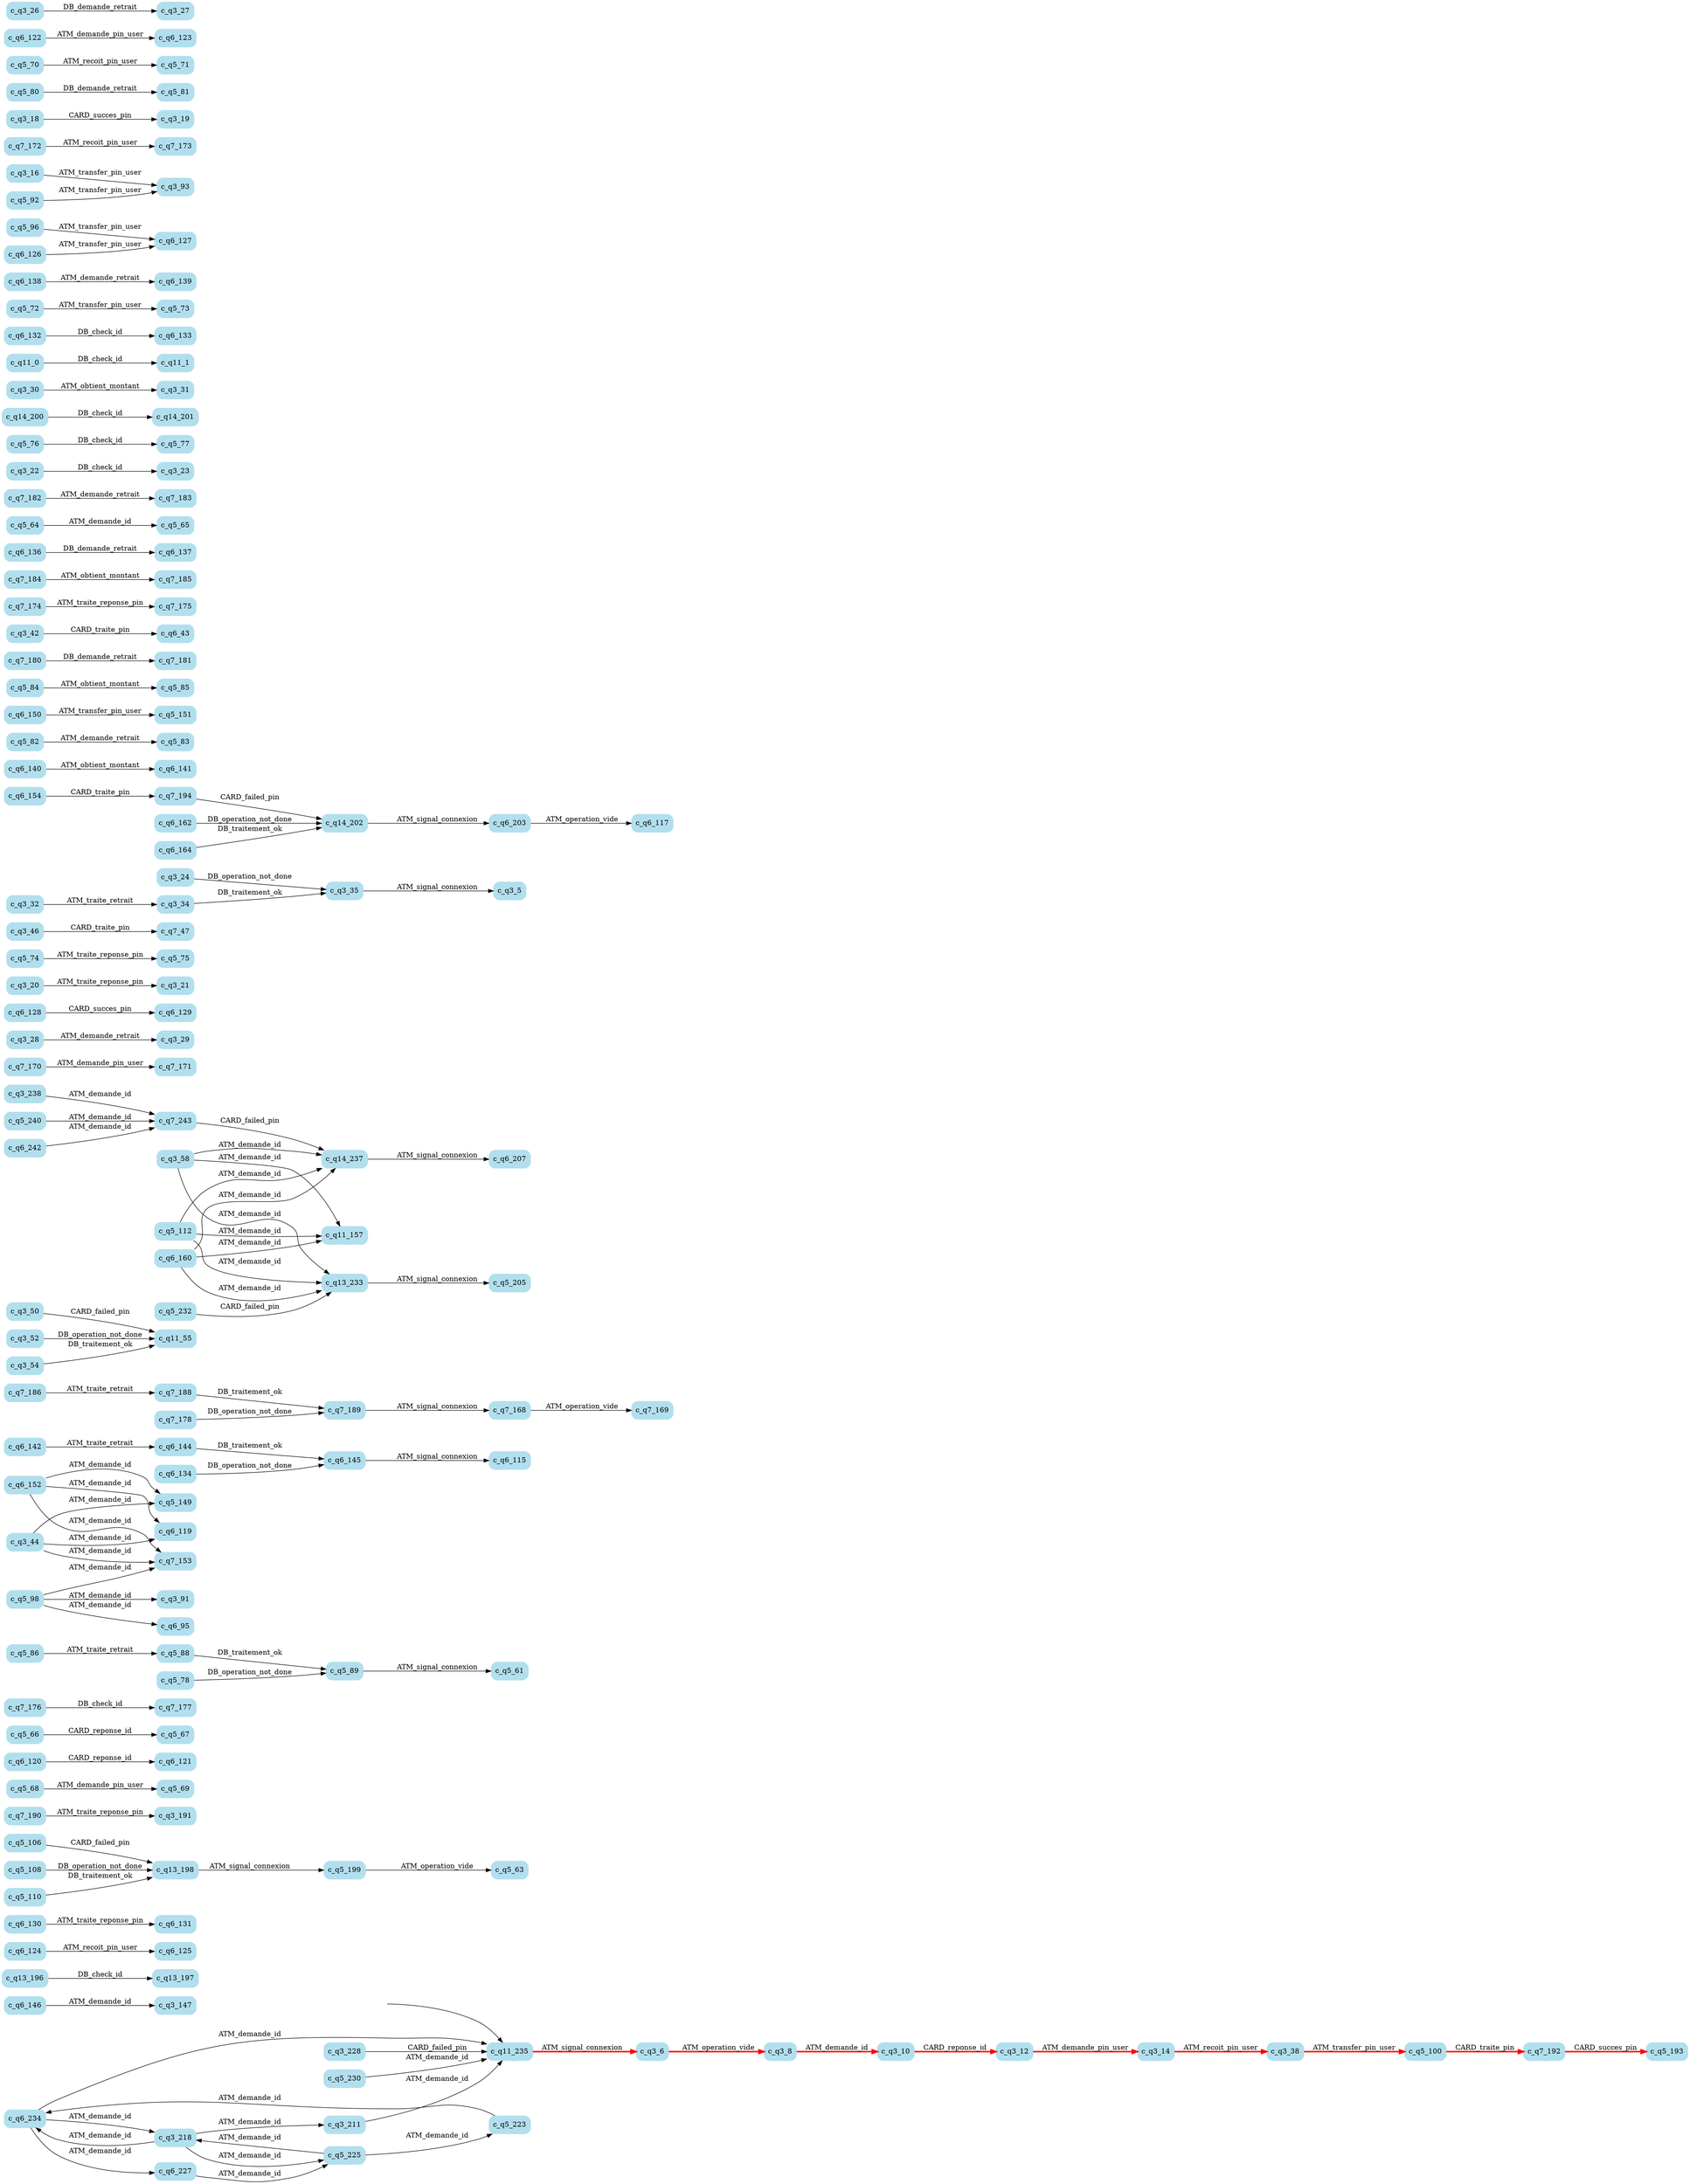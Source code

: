 digraph G {

	rankdir = LR;

	start_c_q11_235[style=invisible];

	node[shape=box, style="rounded, filled", color=lightblue2];

	c_q3_147[label="c_q3_147"];
	c_q13_197[label="c_q13_197"];
	c_q6_125[label="c_q6_125"];
	c_q6_131[label="c_q6_131"];
	c_q5_106[label="c_q5_106"];
	c_q7_190[label="c_q7_190"];
	c_q5_69[label="c_q5_69"];
	c_q6_121[label="c_q6_121"];
	c_q5_66[label="c_q5_66"];
	c_q7_176[label="c_q7_176"];
	c_q5_86[label="c_q5_86"];
	c_q6_119[label="c_q6_119"];
	c_q6_142[label="c_q6_142"];
	c_q5_223[label="c_q5_223"];
	c_q7_186[label="c_q7_186"];
	c_q3_50[label="c_q3_50"];
	c_q13_198[label="c_q13_198"];
	c_q3_191[label="c_q3_191"];
	c_q5_88[label="c_q5_88"];
	c_q11_157[label="c_q11_157"];
	c_q7_188[label="c_q7_188"];
	c_q6_115[label="c_q6_115"];
	c_q7_170[label="c_q7_170"];
	c_q3_28[label="c_q3_28"];
	c_q6_128[label="c_q6_128"];
	c_q3_38[label="c_q3_38"];
	c_q3_21[label="c_q3_21"];
	c_q5_74[label="c_q5_74"];
	c_q7_47[label="c_q7_47"];
	c_q3_5[label="c_q3_5"];
	c_q5_193[label="c_q5_193"];
	c_q6_203[label="c_q6_203"];
	c_q6_141[label="c_q6_141"];
	c_q6_152[label="c_q6_152"];
	c_q3_44[label="c_q3_44"];
	c_q6_124[label="c_q6_124"];
	c_q5_149[label="c_q5_149"];
	c_q5_83[label="c_q5_83"];
	c_q6_150[label="c_q6_150"];
	c_q5_84[label="c_q5_84"];
	c_q7_194[label="c_q7_194"];
	c_q3_46[label="c_q3_46"];
	c_q5_89[label="c_q5_89"];
	c_q7_181[label="c_q7_181"];
	c_q5_63[label="c_q5_63"];
	c_q3_42[label="c_q3_42"];
	c_q7_243[label="c_q7_243"];
	c_q6_120[label="c_q6_120"];
	c_q3_52[label="c_q3_52"];
	c_q7_175[label="c_q7_175"];
	c_q3_10[label="c_q3_10"];
	c_q14_237[label="c_q14_237"];
	c_q6_234[label="c_q6_234"];
	c_q3_29[label="c_q3_29"];
	c_q3_35[label="c_q3_35"];
	c_q7_184[label="c_q7_184"];
	c_q5_232[label="c_q5_232"];
	c_q6_137[label="c_q6_137"];
	c_q5_64[label="c_q5_64"];
	c_q7_182[label="c_q7_182"];
	c_q3_23[label="c_q3_23"];
	c_q5_76[label="c_q5_76"];
	c_q3_228[label="c_q3_228"];
	c_q14_200[label="c_q14_200"];
	c_q7_169[label="c_q7_169"];
	c_q3_31[label="c_q3_31"];
	c_q7_171[label="c_q7_171"];
	c_q11_0[label="c_q11_0"];
	c_q6_132[label="c_q6_132"];
	c_q3_218[label="c_q3_218"];
	c_q6_154[label="c_q6_154"];
	c_q5_72[label="c_q5_72"];
	c_q6_134[label="c_q6_134"];
	c_q3_238[label="c_q3_238"];
	c_q5_240[label="c_q5_240"];
	c_q6_138[label="c_q6_138"];
	c_q3_58[label="c_q3_58"];
	c_q3_12[label="c_q3_12"];
	c_q3_24[label="c_q3_24"];
	c_q5_82[label="c_q5_82"];
	c_q6_162[label="c_q6_162"];
	c_q6_145[label="c_q6_145"];
	c_q6_127[label="c_q6_127"];
	c_q6_117[label="c_q6_117"];
	c_q3_6[label="c_q3_6"];
	c_q5_225[label="c_q5_225"];
	c_q3_16[label="c_q3_16"];
	c_q6_130[label="c_q6_130"];
	c_q7_153[label="c_q7_153"];
	c_q5_96[label="c_q5_96"];
	c_q3_211[label="c_q3_211"];
	c_q3_91[label="c_q3_91"];
	c_q7_173[label="c_q7_173"];
	c_q6_136[label="c_q6_136"];
	c_q3_18[label="c_q3_18"];
	c_q7_168[label="c_q7_168"];
	c_q5_100[label="c_q5_100"];
	c_q5_81[label="c_q5_81"];
	c_q5_205[label="c_q5_205"];
	c_q6_146[label="c_q6_146"];
	c_q3_14[label="c_q3_14"];
	c_q3_54[label="c_q3_54"];
	c_q13_196[label="c_q13_196"];
	c_q5_71[label="c_q5_71"];
	c_q6_160[label="c_q6_160"];
	c_q5_112[label="c_q5_112"];
	c_q3_32[label="c_q3_32"];
	c_q6_122[label="c_q6_122"];
	c_q3_34[label="c_q3_34"];
	c_q6_129[label="c_q6_129"];
	c_q5_73[label="c_q5_73"];
	c_q5_78[label="c_q5_78"];
	c_q5_151[label="c_q5_151"];
	c_q6_140[label="c_q6_140"];
	c_q7_183[label="c_q7_183"];
	c_q3_19[label="c_q3_19"];
	c_q6_126[label="c_q6_126"];
	c_q14_201[label="c_q14_201"];
	c_q3_22[label="c_q3_22"];
	c_q7_180[label="c_q7_180"];
	c_q5_108[label="c_q5_108"];
	c_q3_26[label="c_q3_26"];
	c_q3_27[label="c_q3_27"];
	c_q6_123[label="c_q6_123"];
	c_q7_189[label="c_q7_189"];
	c_q6_164[label="c_q6_164"];
	c_q5_110[label="c_q5_110"];
	c_q7_174[label="c_q7_174"];
	c_q6_207[label="c_q6_207"];
	c_q3_30[label="c_q3_30"];
	c_q5_67[label="c_q5_67"];
	c_q7_192[label="c_q7_192"];
	c_q6_133[label="c_q6_133"];
	c_q14_202[label="c_q14_202"];
	c_q5_77[label="c_q5_77"];
	c_q7_185[label="c_q7_185"];
	c_q5_61[label="c_q5_61"];
	c_q3_20[label="c_q3_20"];
	c_q7_177[label="c_q7_177"];
	c_q3_93[label="c_q3_93"];
	c_q3_8[label="c_q3_8"];
	c_q5_80[label="c_q5_80"];
	c_q6_95[label="c_q6_95"];
	c_q6_144[label="c_q6_144"];
	c_q6_227[label="c_q6_227"];
	c_q11_1[label="c_q11_1"];
	c_q11_55[label="c_q11_55"];
	c_q7_178[label="c_q7_178"];
	c_q5_75[label="c_q5_75"];
	c_q7_172[label="c_q7_172"];
	c_q6_43[label="c_q6_43"];
	c_q11_235[label="c_q11_235"];
	c_q5_199[label="c_q5_199"];
	c_q5_68[label="c_q5_68"];
	c_q5_98[label="c_q5_98"];
	c_q5_92[label="c_q5_92"];
	c_q6_242[label="c_q6_242"];
	c_q5_65[label="c_q5_65"];
	c_q6_139[label="c_q6_139"];
	c_q5_70[label="c_q5_70"];
	c_q13_233[label="c_q13_233"];
	c_q5_85[label="c_q5_85"];
	c_q5_230[label="c_q5_230"];

	start_c_q11_235 -> c_q11_235;
	c_q11_0 -> c_q11_1[label="DB_check_id"];
	c_q11_235 -> c_q3_6[label="ATM_signal_connexion", penwidth=3, color=red];
	c_q3_35 -> c_q3_5[label="ATM_signal_connexion"];
	c_q3_6 -> c_q3_8[label="ATM_operation_vide", penwidth=3, color=red];
	c_q3_8 -> c_q3_10[label="ATM_demande_id", penwidth=3, color=red];
	c_q3_10 -> c_q3_12[label="CARD_reponse_id", penwidth=3, color=red];
	c_q3_12 -> c_q3_14[label="ATM_demande_pin_user", penwidth=3, color=red];
	c_q3_14 -> c_q3_38[label="ATM_recoit_pin_user", penwidth=3, color=red];
	c_q3_16 -> c_q3_93[label="ATM_transfer_pin_user"];
	c_q3_18 -> c_q3_19[label="CARD_succes_pin"];
	c_q3_20 -> c_q3_21[label="ATM_traite_reponse_pin"];
	c_q3_22 -> c_q3_23[label="DB_check_id"];
	c_q3_24 -> c_q3_35[label="DB_operation_not_done"];
	c_q3_26 -> c_q3_27[label="DB_demande_retrait"];
	c_q3_28 -> c_q3_29[label="ATM_demande_retrait"];
	c_q3_30 -> c_q3_31[label="ATM_obtient_montant"];
	c_q3_32 -> c_q3_34[label="ATM_traite_retrait"];
	c_q3_34 -> c_q3_35[label="DB_traitement_ok"];
	c_q3_44 -> c_q5_149[label="ATM_demande_id"];
	c_q3_38 -> c_q5_100[label="ATM_transfer_pin_user", penwidth=3, color=red];
	c_q3_44 -> c_q6_119[label="ATM_demande_id"];
	c_q3_42 -> c_q6_43[label="CARD_traite_pin"];
	c_q3_44 -> c_q7_153[label="ATM_demande_id"];
	c_q3_46 -> c_q7_47[label="CARD_traite_pin"];
	c_q3_58 -> c_q11_157[label="ATM_demande_id"];
	c_q3_50 -> c_q11_55[label="CARD_failed_pin"];
	c_q3_52 -> c_q11_55[label="DB_operation_not_done"];
	c_q3_54 -> c_q11_55[label="DB_traitement_ok"];
	c_q3_58 -> c_q13_233[label="ATM_demande_id"];
	c_q3_58 -> c_q14_237[label="ATM_demande_id"];
	c_q5_89 -> c_q5_61[label="ATM_signal_connexion"];
	c_q5_199 -> c_q5_63[label="ATM_operation_vide"];
	c_q5_64 -> c_q5_65[label="ATM_demande_id"];
	c_q5_66 -> c_q5_67[label="CARD_reponse_id"];
	c_q5_68 -> c_q5_69[label="ATM_demande_pin_user"];
	c_q5_70 -> c_q5_71[label="ATM_recoit_pin_user"];
	c_q5_72 -> c_q5_73[label="ATM_transfer_pin_user"];
	c_q5_74 -> c_q5_75[label="ATM_traite_reponse_pin"];
	c_q5_76 -> c_q5_77[label="DB_check_id"];
	c_q5_78 -> c_q5_89[label="DB_operation_not_done"];
	c_q5_80 -> c_q5_81[label="DB_demande_retrait"];
	c_q5_82 -> c_q5_83[label="ATM_demande_retrait"];
	c_q5_84 -> c_q5_85[label="ATM_obtient_montant"];
	c_q5_86 -> c_q5_88[label="ATM_traite_retrait"];
	c_q5_88 -> c_q5_89[label="DB_traitement_ok"];
	c_q5_98 -> c_q3_91[label="ATM_demande_id"];
	c_q5_92 -> c_q3_93[label="ATM_transfer_pin_user"];
	c_q5_98 -> c_q6_95[label="ATM_demande_id"];
	c_q5_96 -> c_q6_127[label="ATM_transfer_pin_user"];
	c_q5_98 -> c_q7_153[label="ATM_demande_id"];
	c_q5_100 -> c_q7_192[label="CARD_traite_pin", penwidth=3, color=red];
	c_q5_112 -> c_q11_157[label="ATM_demande_id"];
	c_q5_112 -> c_q13_233[label="ATM_demande_id"];
	c_q5_106 -> c_q13_198[label="CARD_failed_pin"];
	c_q5_108 -> c_q13_198[label="DB_operation_not_done"];
	c_q5_110 -> c_q13_198[label="DB_traitement_ok"];
	c_q5_112 -> c_q14_237[label="ATM_demande_id"];
	c_q6_145 -> c_q6_115[label="ATM_signal_connexion"];
	c_q6_203 -> c_q6_117[label="ATM_operation_vide"];
	c_q6_152 -> c_q6_119[label="ATM_demande_id"];
	c_q6_120 -> c_q6_121[label="CARD_reponse_id"];
	c_q6_122 -> c_q6_123[label="ATM_demande_pin_user"];
	c_q6_124 -> c_q6_125[label="ATM_recoit_pin_user"];
	c_q6_126 -> c_q6_127[label="ATM_transfer_pin_user"];
	c_q6_128 -> c_q6_129[label="CARD_succes_pin"];
	c_q6_130 -> c_q6_131[label="ATM_traite_reponse_pin"];
	c_q6_132 -> c_q6_133[label="DB_check_id"];
	c_q6_134 -> c_q6_145[label="DB_operation_not_done"];
	c_q6_136 -> c_q6_137[label="DB_demande_retrait"];
	c_q6_138 -> c_q6_139[label="ATM_demande_retrait"];
	c_q6_140 -> c_q6_141[label="ATM_obtient_montant"];
	c_q6_142 -> c_q6_144[label="ATM_traite_retrait"];
	c_q6_144 -> c_q6_145[label="DB_traitement_ok"];
	c_q6_146 -> c_q3_147[label="ATM_demande_id"];
	c_q6_152 -> c_q5_149[label="ATM_demande_id"];
	c_q6_150 -> c_q5_151[label="ATM_transfer_pin_user"];
	c_q6_152 -> c_q7_153[label="ATM_demande_id"];
	c_q6_154 -> c_q7_194[label="CARD_traite_pin"];
	c_q6_160 -> c_q11_157[label="ATM_demande_id"];
	c_q6_160 -> c_q13_233[label="ATM_demande_id"];
	c_q6_160 -> c_q14_237[label="ATM_demande_id"];
	c_q6_162 -> c_q14_202[label="DB_operation_not_done"];
	c_q6_164 -> c_q14_202[label="DB_traitement_ok"];
	c_q7_189 -> c_q7_168[label="ATM_signal_connexion"];
	c_q7_168 -> c_q7_169[label="ATM_operation_vide"];
	c_q7_170 -> c_q7_171[label="ATM_demande_pin_user"];
	c_q7_172 -> c_q7_173[label="ATM_recoit_pin_user"];
	c_q7_174 -> c_q7_175[label="ATM_traite_reponse_pin"];
	c_q7_176 -> c_q7_177[label="DB_check_id"];
	c_q7_178 -> c_q7_189[label="DB_operation_not_done"];
	c_q7_180 -> c_q7_181[label="DB_demande_retrait"];
	c_q7_182 -> c_q7_183[label="ATM_demande_retrait"];
	c_q7_184 -> c_q7_185[label="ATM_obtient_montant"];
	c_q7_186 -> c_q7_188[label="ATM_traite_retrait"];
	c_q7_188 -> c_q7_189[label="DB_traitement_ok"];
	c_q7_190 -> c_q3_191[label="ATM_traite_reponse_pin"];
	c_q7_192 -> c_q5_193[label="CARD_succes_pin", penwidth=3, color=red];
	c_q7_194 -> c_q14_202[label="CARD_failed_pin"];
	c_q13_196 -> c_q13_197[label="DB_check_id"];
	c_q13_198 -> c_q5_199[label="ATM_signal_connexion"];
	c_q14_200 -> c_q14_201[label="DB_check_id"];
	c_q14_202 -> c_q6_203[label="ATM_signal_connexion"];
	c_q13_233 -> c_q5_205[label="ATM_signal_connexion"];
	c_q14_237 -> c_q6_207[label="ATM_signal_connexion"];
	c_q3_211 -> c_q11_235[label="ATM_demande_id"];
	c_q3_218 -> c_q3_211[label="ATM_demande_id"];
	c_q5_225 -> c_q3_218[label="ATM_demande_id"];
	c_q3_218 -> c_q5_225[label="ATM_demande_id"];
	c_q6_234 -> c_q3_218[label="ATM_demande_id"];
	c_q3_218 -> c_q6_234[label="ATM_demande_id"];
	c_q5_223 -> c_q6_234[label="ATM_demande_id"];
	c_q5_225 -> c_q5_223[label="ATM_demande_id"];
	c_q6_227 -> c_q5_225[label="ATM_demande_id"];
	c_q6_234 -> c_q6_227[label="ATM_demande_id"];
	c_q3_228 -> c_q11_235[label="CARD_failed_pin"];
	c_q5_230 -> c_q11_235[label="ATM_demande_id"];
	c_q5_232 -> c_q13_233[label="CARD_failed_pin"];
	c_q6_234 -> c_q11_235[label="ATM_demande_id"];
	c_q7_243 -> c_q14_237[label="CARD_failed_pin"];
	c_q3_238 -> c_q7_243[label="ATM_demande_id"];
	c_q5_240 -> c_q7_243[label="ATM_demande_id"];
	c_q6_242 -> c_q7_243[label="ATM_demande_id"];

}